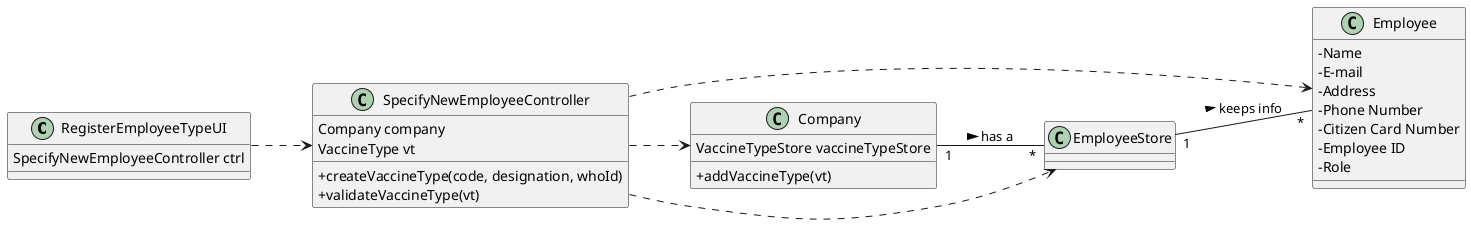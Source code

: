 @startuml
skinparam classAttributeIconSize 0
left to right direction

class RegisterEmployeeTypeUI{
SpecifyNewEmployeeController ctrl
}

class SpecifyNewEmployeeController{
Company company
VaccineType vt
+createVaccineType(code, designation, whoId)
+validateVaccineType(vt)
}

class Employee{
   -Name
   -E-mail
   - Address
   - Phone Number
   - Citizen Card Number
   - Employee ID
   - Role
}

class Company{
VaccineTypeStore vaccineTypeStore
+addVaccineType(vt)
}

class EmployeeStore{}

RegisterEmployeeTypeUI ..> SpecifyNewEmployeeController
Company "1"--"*" EmployeeStore : has a >
EmployeeStore "1"--"*"Employee : keeps info >
SpecifyNewEmployeeController ..> Company
SpecifyNewEmployeeController ..> EmployeeStore
SpecifyNewEmployeeController ..> Employee



@enduml